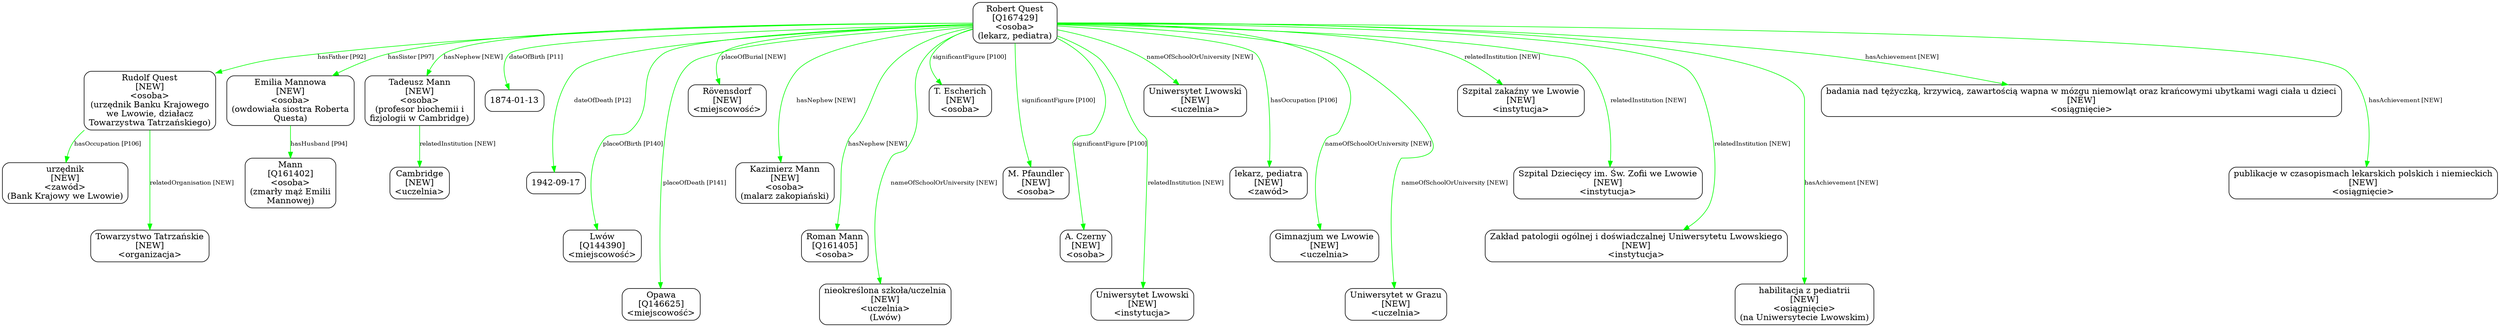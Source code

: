 digraph {
	node [shape=box,
		style=rounded
	];
	edge [fontsize=10];
	"Robert Quest
[Q167429]
<osoba>
(lekarz, pediatra)"	[color=black,
		label="Robert Quest
[Q167429]
<osoba>
(lekarz, pediatra)"];
	"Rudolf Quest
[NEW]
<osoba>
(urzędnik Banku Krajowego
we Lwowie, działacz
Towarzystwa Tatrzańskiego)"	[color=black,
		label="Rudolf Quest
[NEW]
<osoba>
(urzędnik Banku Krajowego
we Lwowie, działacz
Towarzystwa Tatrzańskiego)"];
	"Robert Quest
[Q167429]
<osoba>
(lekarz, pediatra)" -> "Rudolf Quest
[NEW]
<osoba>
(urzędnik Banku Krajowego
we Lwowie, działacz
Towarzystwa Tatrzańskiego)"	[color=green,
		label="hasFather [P92]"];
	"Emilia Mannowa
[NEW]
<osoba>
(owdowiała siostra Roberta
Questa)"	[color=black,
		label="Emilia Mannowa
[NEW]
<osoba>
(owdowiała siostra Roberta
Questa)"];
	"Robert Quest
[Q167429]
<osoba>
(lekarz, pediatra)" -> "Emilia Mannowa
[NEW]
<osoba>
(owdowiała siostra Roberta
Questa)"	[color=green,
		label="hasSister [P97]"];
	"Tadeusz Mann
[NEW]
<osoba>
(profesor biochemii i
fizjologii w Cambridge)"	[color=black,
		label="Tadeusz Mann
[NEW]
<osoba>
(profesor biochemii i
fizjologii w Cambridge)"];
	"Robert Quest
[Q167429]
<osoba>
(lekarz, pediatra)" -> "Tadeusz Mann
[NEW]
<osoba>
(profesor biochemii i
fizjologii w Cambridge)"	[color=green,
		label="hasNephew [NEW]"];
	"Robert Quest
[Q167429]
<osoba>
(lekarz, pediatra)" -> "1874-01-13"	[color=green,
		label="dateOfBirth [P11]",
		minlen=1];
	"Robert Quest
[Q167429]
<osoba>
(lekarz, pediatra)" -> "1942-09-17"	[color=green,
		label="dateOfDeath [P12]",
		minlen=2];
	"Robert Quest
[Q167429]
<osoba>
(lekarz, pediatra)" -> "Lwów
[Q144390]
<miejscowość>"	[color=green,
		label="placeOfBirth [P140]",
		minlen=3];
	"Robert Quest
[Q167429]
<osoba>
(lekarz, pediatra)" -> "Opawa
[Q146625]
<miejscowość>"	[color=green,
		label="placeOfDeath [P141]",
		minlen=4];
	"Robert Quest
[Q167429]
<osoba>
(lekarz, pediatra)" -> "Rövensdorf
[NEW]
<miejscowość>"	[color=green,
		label="placeOfBurial [NEW]",
		minlen=1];
	"Robert Quest
[Q167429]
<osoba>
(lekarz, pediatra)" -> "Kazimierz Mann
[NEW]
<osoba>
(malarz zakopiański)"	[color=green,
		label="hasNephew [NEW]",
		minlen=2];
	"Robert Quest
[Q167429]
<osoba>
(lekarz, pediatra)" -> "Roman Mann
[Q161405]
<osoba>"	[color=green,
		label="hasNephew [NEW]",
		minlen=3];
	"Robert Quest
[Q167429]
<osoba>
(lekarz, pediatra)" -> "nieokreślona szkoła/uczelnia
[NEW]
<uczelnia>
(Lwów)"	[color=green,
		label="nameOfSchoolOrUniversity [NEW]",
		minlen=4];
	"Robert Quest
[Q167429]
<osoba>
(lekarz, pediatra)" -> "T. Escherich
[NEW]
<osoba>"	[color=green,
		label="significantFigure [P100]",
		minlen=1];
	"Robert Quest
[Q167429]
<osoba>
(lekarz, pediatra)" -> "M. Pfaundler
[NEW]
<osoba>"	[color=green,
		label="significantFigure [P100]",
		minlen=2];
	"Robert Quest
[Q167429]
<osoba>
(lekarz, pediatra)" -> "A. Czerny
[NEW]
<osoba>"	[color=green,
		label="significantFigure [P100]",
		minlen=3];
	"Robert Quest
[Q167429]
<osoba>
(lekarz, pediatra)" -> "Uniwersytet Lwowski
[NEW]
<instytucja>"	[color=green,
		label="relatedInstitution [NEW]",
		minlen=4];
	"Robert Quest
[Q167429]
<osoba>
(lekarz, pediatra)" -> "Uniwersytet Lwowski
[NEW]
<uczelnia>"	[color=green,
		label="nameOfSchoolOrUniversity [NEW]",
		minlen=1];
	"Robert Quest
[Q167429]
<osoba>
(lekarz, pediatra)" -> "lekarz, pediatra
[NEW]
<zawód>"	[color=green,
		label="hasOccupation [P106]",
		minlen=2];
	"Robert Quest
[Q167429]
<osoba>
(lekarz, pediatra)" -> "Gimnazjum we Lwowie
[NEW]
<uczelnia>"	[color=green,
		label="nameOfSchoolOrUniversity [NEW]",
		minlen=3];
	"Robert Quest
[Q167429]
<osoba>
(lekarz, pediatra)" -> "Uniwersytet w Grazu
[NEW]
<uczelnia>"	[color=green,
		label="nameOfSchoolOrUniversity [NEW]",
		minlen=4];
	"Robert Quest
[Q167429]
<osoba>
(lekarz, pediatra)" -> "Szpital zakaźny we Lwowie
[NEW]
<instytucja>"	[color=green,
		label="relatedInstitution [NEW]",
		minlen=1];
	"Robert Quest
[Q167429]
<osoba>
(lekarz, pediatra)" -> "Szpital Dziecięcy im. Św. Zofii we Lwowie
[NEW]
<instytucja>"	[color=green,
		label="relatedInstitution [NEW]",
		minlen=2];
	"Robert Quest
[Q167429]
<osoba>
(lekarz, pediatra)" -> "Zakład patologii ogólnej i doświadczalnej Uniwersytetu Lwowskiego
[NEW]
<instytucja>"	[color=green,
		label="relatedInstitution [NEW]",
		minlen=3];
	"Robert Quest
[Q167429]
<osoba>
(lekarz, pediatra)" -> "habilitacja z pediatrii
[NEW]
<osiągnięcie>
(na Uniwersytecie Lwowskim)"	[color=green,
		label="hasAchievement [NEW]",
		minlen=4];
	"Robert Quest
[Q167429]
<osoba>
(lekarz, pediatra)" -> "badania nad tężyczką, krzywicą, zawartością wapna w mózgu niemowląt oraz krańcowymi ubytkami wagi ciała u dzieci
[NEW]
<\
osiągnięcie>"	[color=green,
		label="hasAchievement [NEW]",
		minlen=1];
	"Robert Quest
[Q167429]
<osoba>
(lekarz, pediatra)" -> "publikacje w czasopismach lekarskich polskich i niemieckich
[NEW]
<osiągnięcie>"	[color=green,
		label="hasAchievement [NEW]",
		minlen=2];
	"Rudolf Quest
[NEW]
<osoba>
(urzędnik Banku Krajowego
we Lwowie, działacz
Towarzystwa Tatrzańskiego)" -> "urzędnik
[NEW]
<zawód>
(Bank Krajowy we Lwowie)"	[color=green,
		label="hasOccupation [P106]",
		minlen=1];
	"Rudolf Quest
[NEW]
<osoba>
(urzędnik Banku Krajowego
we Lwowie, działacz
Towarzystwa Tatrzańskiego)" -> "Towarzystwo Tatrzańskie
[NEW]
<organizacja>"	[color=green,
		label="relatedOrganisation [NEW]",
		minlen=2];
	"Emilia Mannowa
[NEW]
<osoba>
(owdowiała siostra Roberta
Questa)" -> "Mann
[Q161402]
<osoba>
(zmarły mąż Emilii
Mannowej)"	[color=green,
		label="hasHusband [P94]",
		minlen=1];
	"Tadeusz Mann
[NEW]
<osoba>
(profesor biochemii i
fizjologii w Cambridge)" -> "Cambridge
[NEW]
<uczelnia>"	[color=green,
		label="relatedInstitution [NEW]",
		minlen=1];
}

